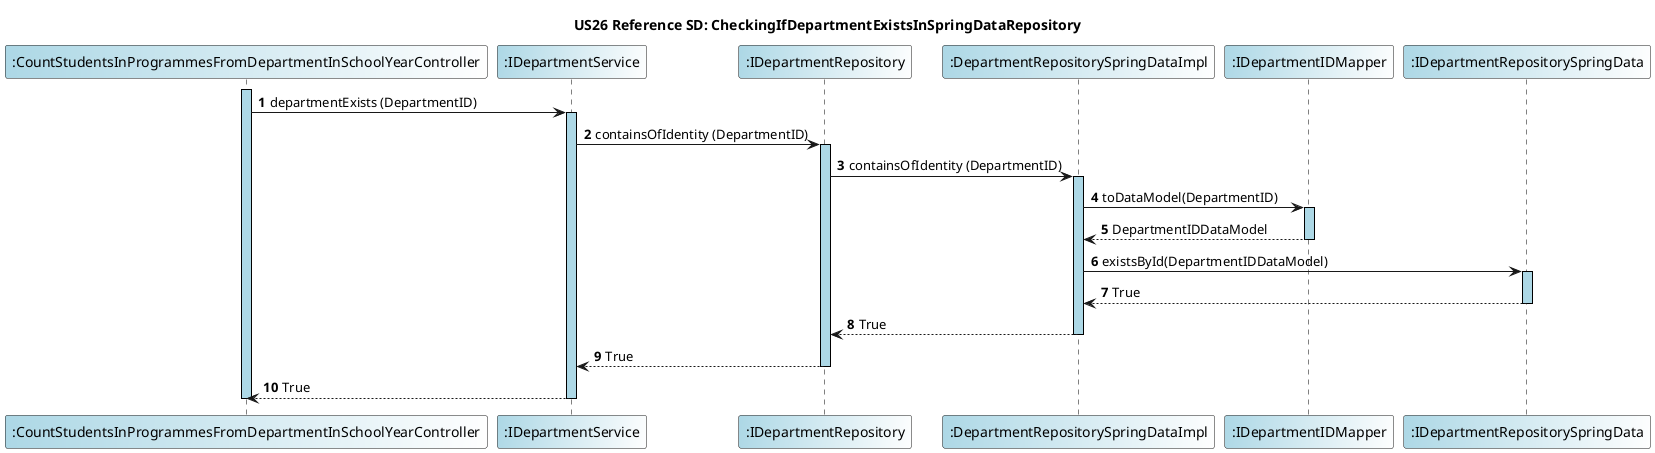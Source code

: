 @startuml

title US26 Reference SD: CheckingIfDepartmentExistsInSpringDataRepository
autonumber
skinparam sequence {
   LifelineBorderColor Black
   LifelineBackgroundColor LightBlue
 }

participant ":CountStudentsInProgrammesFromDepartmentInSchoolYearController" as Controller #LightBlue/White
participant ":IDepartmentService" as IDepartmentService #LightBlue/White
participant ":IDepartmentRepository" as IDepartmentRepository #LightBlue/White
participant ":DepartmentRepositorySpringDataImpl" as DepartmentRepositorySpringDataImpl #LightBlue/White


activate Controller
Controller -> IDepartmentService: departmentExists (DepartmentID)

activate IDepartmentService
IDepartmentService -> IDepartmentRepository: containsOfIdentity (DepartmentID)
activate IDepartmentRepository
IDepartmentRepository -> DepartmentRepositorySpringDataImpl: containsOfIdentity (DepartmentID)
activate DepartmentRepositorySpringDataImpl
participant ":IDepartmentIDMapper" as IDepartmentIDMapper #LightBlue/White
DepartmentRepositorySpringDataImpl -> IDepartmentIDMapper: toDataModel(DepartmentID)
activate IDepartmentIDMapper
IDepartmentIDMapper --> DepartmentRepositorySpringDataImpl: DepartmentIDDataModel
deactivate IDepartmentIDMapper
participant ":IDepartmentRepositorySpringData" as IDepartmentRepositorySpringData #LightBlue/White

DepartmentRepositorySpringDataImpl -> IDepartmentRepositorySpringData: existsById(DepartmentIDDataModel)
activate IDepartmentRepositorySpringData
IDepartmentRepositorySpringData --> DepartmentRepositorySpringDataImpl: True
deactivate IDepartmentRepositorySpringData
DepartmentRepositorySpringDataImpl --> IDepartmentRepository: True
deactivate DepartmentRepositorySpringDataImpl
IDepartmentRepository --> IDepartmentService: True
deactivate IDepartmentRepository
IDepartmentService --> Controller: True
deactivate IDepartmentService
deactivate Controller
@enduml